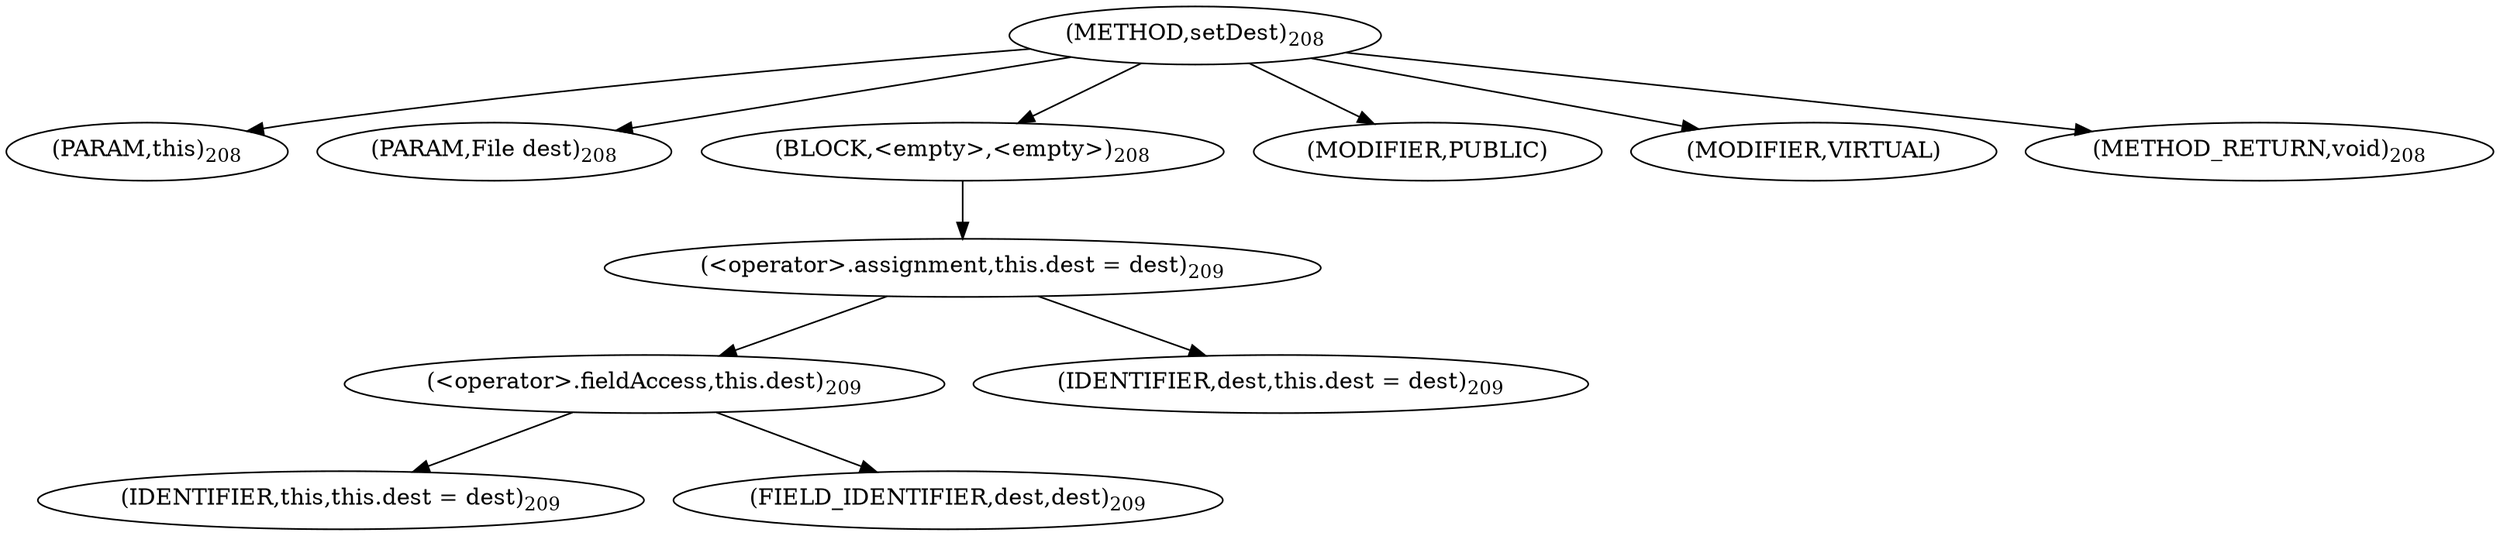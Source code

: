 digraph "setDest" {  
"374" [label = <(METHOD,setDest)<SUB>208</SUB>> ]
"23" [label = <(PARAM,this)<SUB>208</SUB>> ]
"375" [label = <(PARAM,File dest)<SUB>208</SUB>> ]
"376" [label = <(BLOCK,&lt;empty&gt;,&lt;empty&gt;)<SUB>208</SUB>> ]
"377" [label = <(&lt;operator&gt;.assignment,this.dest = dest)<SUB>209</SUB>> ]
"378" [label = <(&lt;operator&gt;.fieldAccess,this.dest)<SUB>209</SUB>> ]
"22" [label = <(IDENTIFIER,this,this.dest = dest)<SUB>209</SUB>> ]
"379" [label = <(FIELD_IDENTIFIER,dest,dest)<SUB>209</SUB>> ]
"380" [label = <(IDENTIFIER,dest,this.dest = dest)<SUB>209</SUB>> ]
"381" [label = <(MODIFIER,PUBLIC)> ]
"382" [label = <(MODIFIER,VIRTUAL)> ]
"383" [label = <(METHOD_RETURN,void)<SUB>208</SUB>> ]
  "374" -> "23" 
  "374" -> "375" 
  "374" -> "376" 
  "374" -> "381" 
  "374" -> "382" 
  "374" -> "383" 
  "376" -> "377" 
  "377" -> "378" 
  "377" -> "380" 
  "378" -> "22" 
  "378" -> "379" 
}
